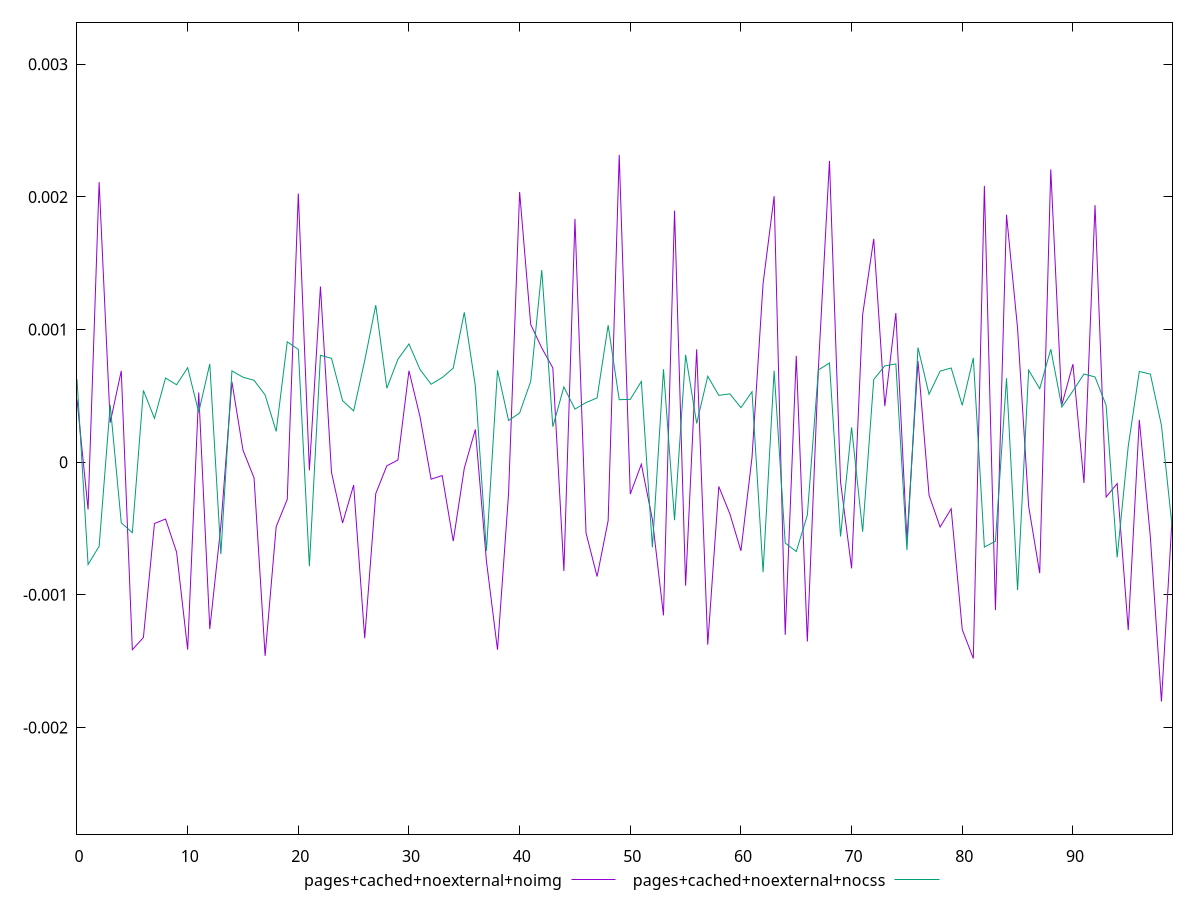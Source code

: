 reset

$pagesCachedNoexternalNoimg <<EOF
0 0.00047239516586498745
1 -0.00035699418293635017
2 0.0021116883696541953
3 0.00029808671430149174
4 0.0006885867932651405
5 -0.0014144395389354455
6 -0.0013225284317089122
7 -0.0004624448205881052
8 -0.0004287810406681955
9 -0.000678547533795508
10 -0.0014138440660520653
11 0.0005253656951442239
12 -0.0012584903013379625
13 -0.00048111429771590525
14 0.0006058932722382351
15 0.00009070402514241988
16 -0.000118707793724325
17 -0.0014610302110545884
18 -0.0004859948453034793
19 -0.0002808476425587611
20 0.0020257410769750394
21 -0.00006212328353510238
22 0.001324481339808252
23 -0.00007733377000313374
24 -0.00045872987503055713
25 -0.00017274823195184558
26 -0.0013278656782878303
27 -0.0002367216145690673
28 -0.000027347023550435
29 0.000016406225126659734
30 0.0006893239333744985
31 0.00034168687376631284
32 -0.00012823193350769007
33 -0.00010091950104106212
34 -0.0005954545729304026
35 -0.00004563985632215633
36 0.00024700248909347163
37 -0.00074535459810907
38 -0.001414594605061535
39 -0.00023784071057776217
40 0.002037868432492067
41 0.0010390490669240596
42 0.0008617207155831738
43 0.0007108886571700571
44 -0.0008210376664379946
45 0.0018345120345827346
46 -0.0005334832608604303
47 -0.0008621109607795038
48 -0.0004412051870369235
49 0.002317303860980198
50 -0.0002404398301718444
51 -0.00001522877674227513
52 -0.00043264071465712735
53 -0.001155106362209797
54 0.001897553126329933
55 -0.0009315145029729063
56 0.0008510180903262873
57 -0.0013761735182446096
58 -0.00018343532804999257
59 -0.0003898652673561695
60 -0.0006688320128172706
61 0.00003544518095026233
62 0.0013465147067140317
63 0.0020060890048571992
64 -0.0013022841221204048
65 0.0008020626853820698
66 -0.0013526178955870175
67 0.0007113442394371713
68 0.002271988718563301
69 -0.0001473088398240993
70 -0.000800827851088172
71 0.0011129859475331725
72 0.0016842970768185014
73 0.0004223506553702891
74 0.0011245211969510241
75 -0.0005905608995374747
76 0.0007642072293749261
77 -0.00024874026853318604
78 -0.0004889914156416472
79 -0.0003513663966411354
80 -0.001262383719463102
81 -0.0014802097558773027
82 0.0020842345617713546
83 -0.001115571819876611
84 0.0018654819343222647
85 0.0010087161031939115
86 -0.00033219459070880225
87 -0.0008370185090577533
88 0.002207965104728575
89 0.0004316095375121662
90 0.0007392868631323976
91 -0.0001571201736701486
92 0.001938514504499171
93 -0.00026303721629333116
94 -0.00016125161403099248
95 -0.0012660835193261985
96 0.0003193311017497605
97 -0.0005654505364382154
98 -0.0018050816229632158
99 -0.0003723393149758239
EOF

$pagesCachedNoexternalNocss <<EOF
0 0.0006253527345069898
1 -0.0007712658059026989
2 -0.0006344586679940146
3 0.0004319783115514397
4 -0.0004574775537074138
5 -0.0005314812546298953
6 0.0005414516119116808
7 0.0003303405283823502
8 0.0006346742856005172
9 0.0005838167365056713
10 0.0007122632588444699
11 0.00037673862662753187
12 0.0007413188985082697
13 -0.0006935191099100068
14 0.0006885553162570169
15 0.0006406821629903914
16 0.000617425860584192
17 0.0005072267991344526
18 0.0002318312957835883
19 0.0009074589173251573
20 0.0008507953496747267
21 -0.0007849687710730968
22 0.0008057525719464886
23 0.0007830186916482906
24 0.00046402792913400324
25 0.0003867228348514884
26 0.0007659309946481396
27 0.0011840238326757124
28 0.0005575313988444186
29 0.0007757809831234974
30 0.0008915117021187913
31 0.0006985392809951308
32 0.0005875550485993309
33 0.0006379677697112618
34 0.0007092995193180185
35 0.0011297871938547477
36 0.0005730085671561719
37 -0.0006682823964349216
38 0.0006926713077008651
39 0.0003141063113334008
40 0.0003708566543815073
41 0.000609068685843378
42 0.001448520936220965
43 0.0002671961769011244
44 0.0005675260658518477
45 0.00040015255257868645
46 0.000449435410753124
47 0.00048463012497537705
48 0.0010326847145424533
49 0.00047118988413868414
50 0.0004738720617945058
51 0.0006092262682999728
52 -0.0006428885954667507
53 0.0007002931651852951
54 -0.0004375421108912425
55 0.0008098351844392615
56 0.00029220207211151373
57 0.0006479031614913644
58 0.0005039776108192673
59 0.0005148739607814034
60 0.000411282522568257
61 0.0005310537640799528
62 -0.0008293623170430531
63 0.000689866470444267
64 -0.0006096579285481019
65 -0.0006740566797430291
66 -0.0003999271464161347
67 0.0006954137103427904
68 0.0007475743539688661
69 -0.0005603829615595856
70 0.0002623610524609743
71 -0.0005246078201202265
72 0.0006237593671431174
73 0.0007260547077854007
74 0.0007409367153190016
75 -0.0006632005185757073
76 0.0008642657292629863
77 0.0005121967080294638
78 0.0006864237904495807
79 0.0007102884763660166
80 0.0004284062478534023
81 0.0007864225659830637
82 -0.000640432747663594
83 -0.0005960611249012426
84 0.0006333604828351602
85 -0.0009648041127788721
86 0.0006942973174309253
87 0.000554403078465815
88 0.0008518594927980738
89 0.00041582620915412983
90 0.0005368438950177079
91 0.0006647666398339414
92 0.0006424082993951475
93 0.00042931660433647714
94 -0.0007184740964886361
95 0.00011998131300181292
96 0.0006840888055513583
97 0.0006640880588964226
98 0.0002788081326682651
99 -0.0005143375181321408
EOF

set key outside below
set xrange [0:99]
set yrange [-0.002805081622963216:0.003317303860980198]
set trange [-0.002805081622963216:0.003317303860980198]
set terminal svg size 640, 520 enhanced background rgb 'white'
set output "reprap/meta/score-difference/comparison/line/8_vs_9.svg"

plot $pagesCachedNoexternalNoimg title "pages+cached+noexternal+noimg" with line, \
     $pagesCachedNoexternalNocss title "pages+cached+noexternal+nocss" with line

reset
